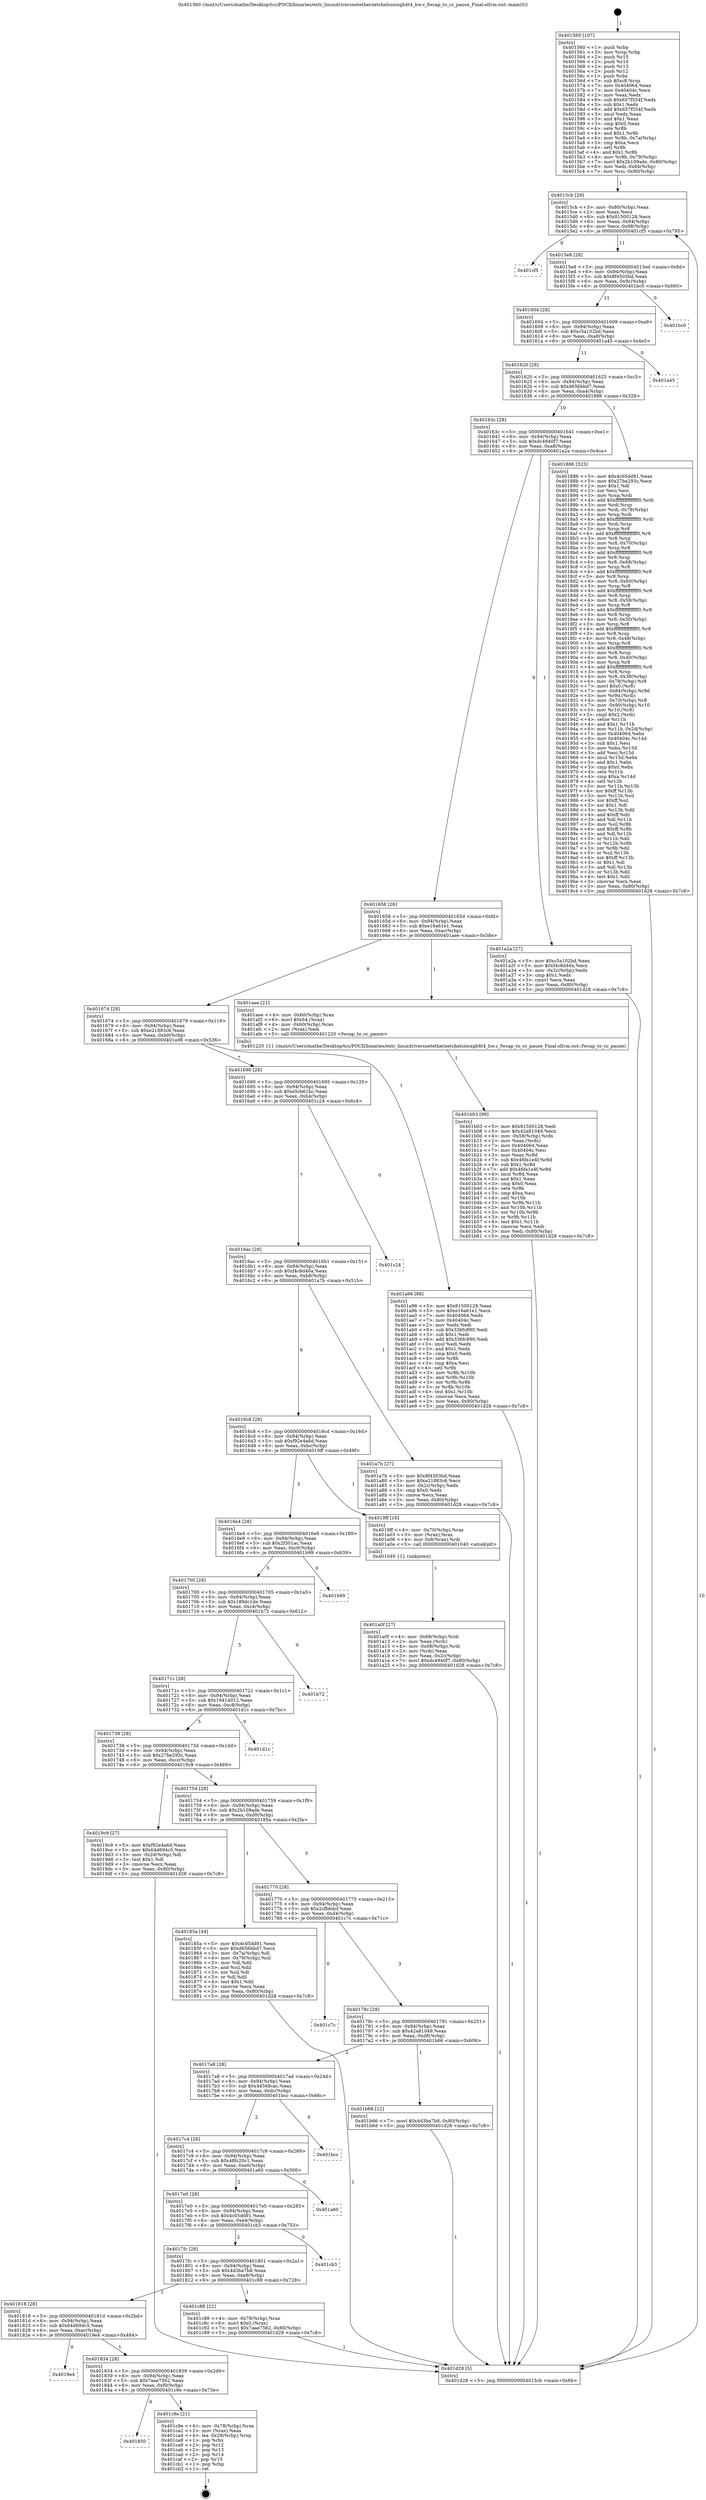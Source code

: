 digraph "0x401560" {
  label = "0x401560 (/mnt/c/Users/mathe/Desktop/tcc/POCII/binaries/extr_linuxdriversnetethernetchelsiocxgb4t4_hw.c_fwcap_to_cc_pause_Final-ollvm.out::main(0))"
  labelloc = "t"
  node[shape=record]

  Entry [label="",width=0.3,height=0.3,shape=circle,fillcolor=black,style=filled]
  "0x4015cb" [label="{
     0x4015cb [29]\l
     | [instrs]\l
     &nbsp;&nbsp;0x4015cb \<+3\>: mov -0x80(%rbp),%eax\l
     &nbsp;&nbsp;0x4015ce \<+2\>: mov %eax,%ecx\l
     &nbsp;&nbsp;0x4015d0 \<+6\>: sub $0x81500128,%ecx\l
     &nbsp;&nbsp;0x4015d6 \<+6\>: mov %eax,-0x94(%rbp)\l
     &nbsp;&nbsp;0x4015dc \<+6\>: mov %ecx,-0x98(%rbp)\l
     &nbsp;&nbsp;0x4015e2 \<+6\>: je 0000000000401cf5 \<main+0x795\>\l
  }"]
  "0x401cf5" [label="{
     0x401cf5\l
  }", style=dashed]
  "0x4015e8" [label="{
     0x4015e8 [28]\l
     | [instrs]\l
     &nbsp;&nbsp;0x4015e8 \<+5\>: jmp 00000000004015ed \<main+0x8d\>\l
     &nbsp;&nbsp;0x4015ed \<+6\>: mov -0x94(%rbp),%eax\l
     &nbsp;&nbsp;0x4015f3 \<+5\>: sub $0x8f4503bd,%eax\l
     &nbsp;&nbsp;0x4015f8 \<+6\>: mov %eax,-0x9c(%rbp)\l
     &nbsp;&nbsp;0x4015fe \<+6\>: je 0000000000401bc0 \<main+0x660\>\l
  }"]
  Exit [label="",width=0.3,height=0.3,shape=circle,fillcolor=black,style=filled,peripheries=2]
  "0x401bc0" [label="{
     0x401bc0\l
  }", style=dashed]
  "0x401604" [label="{
     0x401604 [28]\l
     | [instrs]\l
     &nbsp;&nbsp;0x401604 \<+5\>: jmp 0000000000401609 \<main+0xa9\>\l
     &nbsp;&nbsp;0x401609 \<+6\>: mov -0x94(%rbp),%eax\l
     &nbsp;&nbsp;0x40160f \<+5\>: sub $0xc5a102bd,%eax\l
     &nbsp;&nbsp;0x401614 \<+6\>: mov %eax,-0xa0(%rbp)\l
     &nbsp;&nbsp;0x40161a \<+6\>: je 0000000000401a45 \<main+0x4e5\>\l
  }"]
  "0x401850" [label="{
     0x401850\l
  }", style=dashed]
  "0x401a45" [label="{
     0x401a45\l
  }", style=dashed]
  "0x401620" [label="{
     0x401620 [28]\l
     | [instrs]\l
     &nbsp;&nbsp;0x401620 \<+5\>: jmp 0000000000401625 \<main+0xc5\>\l
     &nbsp;&nbsp;0x401625 \<+6\>: mov -0x94(%rbp),%eax\l
     &nbsp;&nbsp;0x40162b \<+5\>: sub $0xd656bbd7,%eax\l
     &nbsp;&nbsp;0x401630 \<+6\>: mov %eax,-0xa4(%rbp)\l
     &nbsp;&nbsp;0x401636 \<+6\>: je 0000000000401886 \<main+0x326\>\l
  }"]
  "0x401c9e" [label="{
     0x401c9e [21]\l
     | [instrs]\l
     &nbsp;&nbsp;0x401c9e \<+4\>: mov -0x78(%rbp),%rax\l
     &nbsp;&nbsp;0x401ca2 \<+2\>: mov (%rax),%eax\l
     &nbsp;&nbsp;0x401ca4 \<+4\>: lea -0x28(%rbp),%rsp\l
     &nbsp;&nbsp;0x401ca8 \<+1\>: pop %rbx\l
     &nbsp;&nbsp;0x401ca9 \<+2\>: pop %r12\l
     &nbsp;&nbsp;0x401cab \<+2\>: pop %r13\l
     &nbsp;&nbsp;0x401cad \<+2\>: pop %r14\l
     &nbsp;&nbsp;0x401caf \<+2\>: pop %r15\l
     &nbsp;&nbsp;0x401cb1 \<+1\>: pop %rbp\l
     &nbsp;&nbsp;0x401cb2 \<+1\>: ret\l
  }"]
  "0x401886" [label="{
     0x401886 [323]\l
     | [instrs]\l
     &nbsp;&nbsp;0x401886 \<+5\>: mov $0x4c05dd91,%eax\l
     &nbsp;&nbsp;0x40188b \<+5\>: mov $0x27be293c,%ecx\l
     &nbsp;&nbsp;0x401890 \<+2\>: mov $0x1,%dl\l
     &nbsp;&nbsp;0x401892 \<+2\>: xor %esi,%esi\l
     &nbsp;&nbsp;0x401894 \<+3\>: mov %rsp,%rdi\l
     &nbsp;&nbsp;0x401897 \<+4\>: add $0xfffffffffffffff0,%rdi\l
     &nbsp;&nbsp;0x40189b \<+3\>: mov %rdi,%rsp\l
     &nbsp;&nbsp;0x40189e \<+4\>: mov %rdi,-0x78(%rbp)\l
     &nbsp;&nbsp;0x4018a2 \<+3\>: mov %rsp,%rdi\l
     &nbsp;&nbsp;0x4018a5 \<+4\>: add $0xfffffffffffffff0,%rdi\l
     &nbsp;&nbsp;0x4018a9 \<+3\>: mov %rdi,%rsp\l
     &nbsp;&nbsp;0x4018ac \<+3\>: mov %rsp,%r8\l
     &nbsp;&nbsp;0x4018af \<+4\>: add $0xfffffffffffffff0,%r8\l
     &nbsp;&nbsp;0x4018b3 \<+3\>: mov %r8,%rsp\l
     &nbsp;&nbsp;0x4018b6 \<+4\>: mov %r8,-0x70(%rbp)\l
     &nbsp;&nbsp;0x4018ba \<+3\>: mov %rsp,%r8\l
     &nbsp;&nbsp;0x4018bd \<+4\>: add $0xfffffffffffffff0,%r8\l
     &nbsp;&nbsp;0x4018c1 \<+3\>: mov %r8,%rsp\l
     &nbsp;&nbsp;0x4018c4 \<+4\>: mov %r8,-0x68(%rbp)\l
     &nbsp;&nbsp;0x4018c8 \<+3\>: mov %rsp,%r8\l
     &nbsp;&nbsp;0x4018cb \<+4\>: add $0xfffffffffffffff0,%r8\l
     &nbsp;&nbsp;0x4018cf \<+3\>: mov %r8,%rsp\l
     &nbsp;&nbsp;0x4018d2 \<+4\>: mov %r8,-0x60(%rbp)\l
     &nbsp;&nbsp;0x4018d6 \<+3\>: mov %rsp,%r8\l
     &nbsp;&nbsp;0x4018d9 \<+4\>: add $0xfffffffffffffff0,%r8\l
     &nbsp;&nbsp;0x4018dd \<+3\>: mov %r8,%rsp\l
     &nbsp;&nbsp;0x4018e0 \<+4\>: mov %r8,-0x58(%rbp)\l
     &nbsp;&nbsp;0x4018e4 \<+3\>: mov %rsp,%r8\l
     &nbsp;&nbsp;0x4018e7 \<+4\>: add $0xfffffffffffffff0,%r8\l
     &nbsp;&nbsp;0x4018eb \<+3\>: mov %r8,%rsp\l
     &nbsp;&nbsp;0x4018ee \<+4\>: mov %r8,-0x50(%rbp)\l
     &nbsp;&nbsp;0x4018f2 \<+3\>: mov %rsp,%r8\l
     &nbsp;&nbsp;0x4018f5 \<+4\>: add $0xfffffffffffffff0,%r8\l
     &nbsp;&nbsp;0x4018f9 \<+3\>: mov %r8,%rsp\l
     &nbsp;&nbsp;0x4018fc \<+4\>: mov %r8,-0x48(%rbp)\l
     &nbsp;&nbsp;0x401900 \<+3\>: mov %rsp,%r8\l
     &nbsp;&nbsp;0x401903 \<+4\>: add $0xfffffffffffffff0,%r8\l
     &nbsp;&nbsp;0x401907 \<+3\>: mov %r8,%rsp\l
     &nbsp;&nbsp;0x40190a \<+4\>: mov %r8,-0x40(%rbp)\l
     &nbsp;&nbsp;0x40190e \<+3\>: mov %rsp,%r8\l
     &nbsp;&nbsp;0x401911 \<+4\>: add $0xfffffffffffffff0,%r8\l
     &nbsp;&nbsp;0x401915 \<+3\>: mov %r8,%rsp\l
     &nbsp;&nbsp;0x401918 \<+4\>: mov %r8,-0x38(%rbp)\l
     &nbsp;&nbsp;0x40191c \<+4\>: mov -0x78(%rbp),%r8\l
     &nbsp;&nbsp;0x401920 \<+7\>: movl $0x0,(%r8)\l
     &nbsp;&nbsp;0x401927 \<+7\>: mov -0x84(%rbp),%r9d\l
     &nbsp;&nbsp;0x40192e \<+3\>: mov %r9d,(%rdi)\l
     &nbsp;&nbsp;0x401931 \<+4\>: mov -0x70(%rbp),%r8\l
     &nbsp;&nbsp;0x401935 \<+7\>: mov -0x90(%rbp),%r10\l
     &nbsp;&nbsp;0x40193c \<+3\>: mov %r10,(%r8)\l
     &nbsp;&nbsp;0x40193f \<+3\>: cmpl $0x2,(%rdi)\l
     &nbsp;&nbsp;0x401942 \<+4\>: setne %r11b\l
     &nbsp;&nbsp;0x401946 \<+4\>: and $0x1,%r11b\l
     &nbsp;&nbsp;0x40194a \<+4\>: mov %r11b,-0x2d(%rbp)\l
     &nbsp;&nbsp;0x40194e \<+7\>: mov 0x404064,%ebx\l
     &nbsp;&nbsp;0x401955 \<+8\>: mov 0x40404c,%r14d\l
     &nbsp;&nbsp;0x40195d \<+3\>: sub $0x1,%esi\l
     &nbsp;&nbsp;0x401960 \<+3\>: mov %ebx,%r15d\l
     &nbsp;&nbsp;0x401963 \<+3\>: add %esi,%r15d\l
     &nbsp;&nbsp;0x401966 \<+4\>: imul %r15d,%ebx\l
     &nbsp;&nbsp;0x40196a \<+3\>: and $0x1,%ebx\l
     &nbsp;&nbsp;0x40196d \<+3\>: cmp $0x0,%ebx\l
     &nbsp;&nbsp;0x401970 \<+4\>: sete %r11b\l
     &nbsp;&nbsp;0x401974 \<+4\>: cmp $0xa,%r14d\l
     &nbsp;&nbsp;0x401978 \<+4\>: setl %r12b\l
     &nbsp;&nbsp;0x40197c \<+3\>: mov %r11b,%r13b\l
     &nbsp;&nbsp;0x40197f \<+4\>: xor $0xff,%r13b\l
     &nbsp;&nbsp;0x401983 \<+3\>: mov %r12b,%sil\l
     &nbsp;&nbsp;0x401986 \<+4\>: xor $0xff,%sil\l
     &nbsp;&nbsp;0x40198a \<+3\>: xor $0x1,%dl\l
     &nbsp;&nbsp;0x40198d \<+3\>: mov %r13b,%dil\l
     &nbsp;&nbsp;0x401990 \<+4\>: and $0xff,%dil\l
     &nbsp;&nbsp;0x401994 \<+3\>: and %dl,%r11b\l
     &nbsp;&nbsp;0x401997 \<+3\>: mov %sil,%r8b\l
     &nbsp;&nbsp;0x40199a \<+4\>: and $0xff,%r8b\l
     &nbsp;&nbsp;0x40199e \<+3\>: and %dl,%r12b\l
     &nbsp;&nbsp;0x4019a1 \<+3\>: or %r11b,%dil\l
     &nbsp;&nbsp;0x4019a4 \<+3\>: or %r12b,%r8b\l
     &nbsp;&nbsp;0x4019a7 \<+3\>: xor %r8b,%dil\l
     &nbsp;&nbsp;0x4019aa \<+3\>: or %sil,%r13b\l
     &nbsp;&nbsp;0x4019ad \<+4\>: xor $0xff,%r13b\l
     &nbsp;&nbsp;0x4019b1 \<+3\>: or $0x1,%dl\l
     &nbsp;&nbsp;0x4019b4 \<+3\>: and %dl,%r13b\l
     &nbsp;&nbsp;0x4019b7 \<+3\>: or %r13b,%dil\l
     &nbsp;&nbsp;0x4019ba \<+4\>: test $0x1,%dil\l
     &nbsp;&nbsp;0x4019be \<+3\>: cmovne %ecx,%eax\l
     &nbsp;&nbsp;0x4019c1 \<+3\>: mov %eax,-0x80(%rbp)\l
     &nbsp;&nbsp;0x4019c4 \<+5\>: jmp 0000000000401d28 \<main+0x7c8\>\l
  }"]
  "0x40163c" [label="{
     0x40163c [28]\l
     | [instrs]\l
     &nbsp;&nbsp;0x40163c \<+5\>: jmp 0000000000401641 \<main+0xe1\>\l
     &nbsp;&nbsp;0x401641 \<+6\>: mov -0x94(%rbp),%eax\l
     &nbsp;&nbsp;0x401647 \<+5\>: sub $0xdc4940f7,%eax\l
     &nbsp;&nbsp;0x40164c \<+6\>: mov %eax,-0xa8(%rbp)\l
     &nbsp;&nbsp;0x401652 \<+6\>: je 0000000000401a2a \<main+0x4ca\>\l
  }"]
  "0x401834" [label="{
     0x401834 [28]\l
     | [instrs]\l
     &nbsp;&nbsp;0x401834 \<+5\>: jmp 0000000000401839 \<main+0x2d9\>\l
     &nbsp;&nbsp;0x401839 \<+6\>: mov -0x94(%rbp),%eax\l
     &nbsp;&nbsp;0x40183f \<+5\>: sub $0x7aae7562,%eax\l
     &nbsp;&nbsp;0x401844 \<+6\>: mov %eax,-0xf0(%rbp)\l
     &nbsp;&nbsp;0x40184a \<+6\>: je 0000000000401c9e \<main+0x73e\>\l
  }"]
  "0x401a2a" [label="{
     0x401a2a [27]\l
     | [instrs]\l
     &nbsp;&nbsp;0x401a2a \<+5\>: mov $0xc5a102bd,%eax\l
     &nbsp;&nbsp;0x401a2f \<+5\>: mov $0xf4c8d46a,%ecx\l
     &nbsp;&nbsp;0x401a34 \<+3\>: mov -0x2c(%rbp),%edx\l
     &nbsp;&nbsp;0x401a37 \<+3\>: cmp $0x1,%edx\l
     &nbsp;&nbsp;0x401a3a \<+3\>: cmovl %ecx,%eax\l
     &nbsp;&nbsp;0x401a3d \<+3\>: mov %eax,-0x80(%rbp)\l
     &nbsp;&nbsp;0x401a40 \<+5\>: jmp 0000000000401d28 \<main+0x7c8\>\l
  }"]
  "0x401658" [label="{
     0x401658 [28]\l
     | [instrs]\l
     &nbsp;&nbsp;0x401658 \<+5\>: jmp 000000000040165d \<main+0xfd\>\l
     &nbsp;&nbsp;0x40165d \<+6\>: mov -0x94(%rbp),%eax\l
     &nbsp;&nbsp;0x401663 \<+5\>: sub $0xe16a61e1,%eax\l
     &nbsp;&nbsp;0x401668 \<+6\>: mov %eax,-0xac(%rbp)\l
     &nbsp;&nbsp;0x40166e \<+6\>: je 0000000000401aee \<main+0x58e\>\l
  }"]
  "0x4019e4" [label="{
     0x4019e4\l
  }", style=dashed]
  "0x401aee" [label="{
     0x401aee [21]\l
     | [instrs]\l
     &nbsp;&nbsp;0x401aee \<+4\>: mov -0x60(%rbp),%rax\l
     &nbsp;&nbsp;0x401af2 \<+6\>: movl $0x64,(%rax)\l
     &nbsp;&nbsp;0x401af8 \<+4\>: mov -0x60(%rbp),%rax\l
     &nbsp;&nbsp;0x401afc \<+2\>: mov (%rax),%edi\l
     &nbsp;&nbsp;0x401afe \<+5\>: call 0000000000401220 \<fwcap_to_cc_pause\>\l
     | [calls]\l
     &nbsp;&nbsp;0x401220 \{1\} (/mnt/c/Users/mathe/Desktop/tcc/POCII/binaries/extr_linuxdriversnetethernetchelsiocxgb4t4_hw.c_fwcap_to_cc_pause_Final-ollvm.out::fwcap_to_cc_pause)\l
  }"]
  "0x401674" [label="{
     0x401674 [28]\l
     | [instrs]\l
     &nbsp;&nbsp;0x401674 \<+5\>: jmp 0000000000401679 \<main+0x119\>\l
     &nbsp;&nbsp;0x401679 \<+6\>: mov -0x94(%rbp),%eax\l
     &nbsp;&nbsp;0x40167f \<+5\>: sub $0xe21883c6,%eax\l
     &nbsp;&nbsp;0x401684 \<+6\>: mov %eax,-0xb0(%rbp)\l
     &nbsp;&nbsp;0x40168a \<+6\>: je 0000000000401a96 \<main+0x536\>\l
  }"]
  "0x401818" [label="{
     0x401818 [28]\l
     | [instrs]\l
     &nbsp;&nbsp;0x401818 \<+5\>: jmp 000000000040181d \<main+0x2bd\>\l
     &nbsp;&nbsp;0x40181d \<+6\>: mov -0x94(%rbp),%eax\l
     &nbsp;&nbsp;0x401823 \<+5\>: sub $0x64d694c5,%eax\l
     &nbsp;&nbsp;0x401828 \<+6\>: mov %eax,-0xec(%rbp)\l
     &nbsp;&nbsp;0x40182e \<+6\>: je 00000000004019e4 \<main+0x484\>\l
  }"]
  "0x401a96" [label="{
     0x401a96 [88]\l
     | [instrs]\l
     &nbsp;&nbsp;0x401a96 \<+5\>: mov $0x81500128,%eax\l
     &nbsp;&nbsp;0x401a9b \<+5\>: mov $0xe16a61e1,%ecx\l
     &nbsp;&nbsp;0x401aa0 \<+7\>: mov 0x404064,%edx\l
     &nbsp;&nbsp;0x401aa7 \<+7\>: mov 0x40404c,%esi\l
     &nbsp;&nbsp;0x401aae \<+2\>: mov %edx,%edi\l
     &nbsp;&nbsp;0x401ab0 \<+6\>: sub $0x336fc890,%edi\l
     &nbsp;&nbsp;0x401ab6 \<+3\>: sub $0x1,%edi\l
     &nbsp;&nbsp;0x401ab9 \<+6\>: add $0x336fc890,%edi\l
     &nbsp;&nbsp;0x401abf \<+3\>: imul %edi,%edx\l
     &nbsp;&nbsp;0x401ac2 \<+3\>: and $0x1,%edx\l
     &nbsp;&nbsp;0x401ac5 \<+3\>: cmp $0x0,%edx\l
     &nbsp;&nbsp;0x401ac8 \<+4\>: sete %r8b\l
     &nbsp;&nbsp;0x401acc \<+3\>: cmp $0xa,%esi\l
     &nbsp;&nbsp;0x401acf \<+4\>: setl %r9b\l
     &nbsp;&nbsp;0x401ad3 \<+3\>: mov %r8b,%r10b\l
     &nbsp;&nbsp;0x401ad6 \<+3\>: and %r9b,%r10b\l
     &nbsp;&nbsp;0x401ad9 \<+3\>: xor %r9b,%r8b\l
     &nbsp;&nbsp;0x401adc \<+3\>: or %r8b,%r10b\l
     &nbsp;&nbsp;0x401adf \<+4\>: test $0x1,%r10b\l
     &nbsp;&nbsp;0x401ae3 \<+3\>: cmovne %ecx,%eax\l
     &nbsp;&nbsp;0x401ae6 \<+3\>: mov %eax,-0x80(%rbp)\l
     &nbsp;&nbsp;0x401ae9 \<+5\>: jmp 0000000000401d28 \<main+0x7c8\>\l
  }"]
  "0x401690" [label="{
     0x401690 [28]\l
     | [instrs]\l
     &nbsp;&nbsp;0x401690 \<+5\>: jmp 0000000000401695 \<main+0x135\>\l
     &nbsp;&nbsp;0x401695 \<+6\>: mov -0x94(%rbp),%eax\l
     &nbsp;&nbsp;0x40169b \<+5\>: sub $0xe5cb61bc,%eax\l
     &nbsp;&nbsp;0x4016a0 \<+6\>: mov %eax,-0xb4(%rbp)\l
     &nbsp;&nbsp;0x4016a6 \<+6\>: je 0000000000401c24 \<main+0x6c4\>\l
  }"]
  "0x401c88" [label="{
     0x401c88 [22]\l
     | [instrs]\l
     &nbsp;&nbsp;0x401c88 \<+4\>: mov -0x78(%rbp),%rax\l
     &nbsp;&nbsp;0x401c8c \<+6\>: movl $0x0,(%rax)\l
     &nbsp;&nbsp;0x401c92 \<+7\>: movl $0x7aae7562,-0x80(%rbp)\l
     &nbsp;&nbsp;0x401c99 \<+5\>: jmp 0000000000401d28 \<main+0x7c8\>\l
  }"]
  "0x401c24" [label="{
     0x401c24\l
  }", style=dashed]
  "0x4016ac" [label="{
     0x4016ac [28]\l
     | [instrs]\l
     &nbsp;&nbsp;0x4016ac \<+5\>: jmp 00000000004016b1 \<main+0x151\>\l
     &nbsp;&nbsp;0x4016b1 \<+6\>: mov -0x94(%rbp),%eax\l
     &nbsp;&nbsp;0x4016b7 \<+5\>: sub $0xf4c8d46a,%eax\l
     &nbsp;&nbsp;0x4016bc \<+6\>: mov %eax,-0xb8(%rbp)\l
     &nbsp;&nbsp;0x4016c2 \<+6\>: je 0000000000401a7b \<main+0x51b\>\l
  }"]
  "0x4017fc" [label="{
     0x4017fc [28]\l
     | [instrs]\l
     &nbsp;&nbsp;0x4017fc \<+5\>: jmp 0000000000401801 \<main+0x2a1\>\l
     &nbsp;&nbsp;0x401801 \<+6\>: mov -0x94(%rbp),%eax\l
     &nbsp;&nbsp;0x401807 \<+5\>: sub $0x4d3ba7b8,%eax\l
     &nbsp;&nbsp;0x40180c \<+6\>: mov %eax,-0xe8(%rbp)\l
     &nbsp;&nbsp;0x401812 \<+6\>: je 0000000000401c88 \<main+0x728\>\l
  }"]
  "0x401a7b" [label="{
     0x401a7b [27]\l
     | [instrs]\l
     &nbsp;&nbsp;0x401a7b \<+5\>: mov $0x8f4503bd,%eax\l
     &nbsp;&nbsp;0x401a80 \<+5\>: mov $0xe21883c6,%ecx\l
     &nbsp;&nbsp;0x401a85 \<+3\>: mov -0x2c(%rbp),%edx\l
     &nbsp;&nbsp;0x401a88 \<+3\>: cmp $0x0,%edx\l
     &nbsp;&nbsp;0x401a8b \<+3\>: cmove %ecx,%eax\l
     &nbsp;&nbsp;0x401a8e \<+3\>: mov %eax,-0x80(%rbp)\l
     &nbsp;&nbsp;0x401a91 \<+5\>: jmp 0000000000401d28 \<main+0x7c8\>\l
  }"]
  "0x4016c8" [label="{
     0x4016c8 [28]\l
     | [instrs]\l
     &nbsp;&nbsp;0x4016c8 \<+5\>: jmp 00000000004016cd \<main+0x16d\>\l
     &nbsp;&nbsp;0x4016cd \<+6\>: mov -0x94(%rbp),%eax\l
     &nbsp;&nbsp;0x4016d3 \<+5\>: sub $0xf92e4a6d,%eax\l
     &nbsp;&nbsp;0x4016d8 \<+6\>: mov %eax,-0xbc(%rbp)\l
     &nbsp;&nbsp;0x4016de \<+6\>: je 00000000004019ff \<main+0x49f\>\l
  }"]
  "0x401cb3" [label="{
     0x401cb3\l
  }", style=dashed]
  "0x4019ff" [label="{
     0x4019ff [16]\l
     | [instrs]\l
     &nbsp;&nbsp;0x4019ff \<+4\>: mov -0x70(%rbp),%rax\l
     &nbsp;&nbsp;0x401a03 \<+3\>: mov (%rax),%rax\l
     &nbsp;&nbsp;0x401a06 \<+4\>: mov 0x8(%rax),%rdi\l
     &nbsp;&nbsp;0x401a0a \<+5\>: call 0000000000401040 \<atoi@plt\>\l
     | [calls]\l
     &nbsp;&nbsp;0x401040 \{1\} (unknown)\l
  }"]
  "0x4016e4" [label="{
     0x4016e4 [28]\l
     | [instrs]\l
     &nbsp;&nbsp;0x4016e4 \<+5\>: jmp 00000000004016e9 \<main+0x189\>\l
     &nbsp;&nbsp;0x4016e9 \<+6\>: mov -0x94(%rbp),%eax\l
     &nbsp;&nbsp;0x4016ef \<+5\>: sub $0x2f301ac,%eax\l
     &nbsp;&nbsp;0x4016f4 \<+6\>: mov %eax,-0xc0(%rbp)\l
     &nbsp;&nbsp;0x4016fa \<+6\>: je 0000000000401b99 \<main+0x639\>\l
  }"]
  "0x4017e0" [label="{
     0x4017e0 [28]\l
     | [instrs]\l
     &nbsp;&nbsp;0x4017e0 \<+5\>: jmp 00000000004017e5 \<main+0x285\>\l
     &nbsp;&nbsp;0x4017e5 \<+6\>: mov -0x94(%rbp),%eax\l
     &nbsp;&nbsp;0x4017eb \<+5\>: sub $0x4c05dd91,%eax\l
     &nbsp;&nbsp;0x4017f0 \<+6\>: mov %eax,-0xe4(%rbp)\l
     &nbsp;&nbsp;0x4017f6 \<+6\>: je 0000000000401cb3 \<main+0x753\>\l
  }"]
  "0x401b99" [label="{
     0x401b99\l
  }", style=dashed]
  "0x401700" [label="{
     0x401700 [28]\l
     | [instrs]\l
     &nbsp;&nbsp;0x401700 \<+5\>: jmp 0000000000401705 \<main+0x1a5\>\l
     &nbsp;&nbsp;0x401705 \<+6\>: mov -0x94(%rbp),%eax\l
     &nbsp;&nbsp;0x40170b \<+5\>: sub $0x189dc1de,%eax\l
     &nbsp;&nbsp;0x401710 \<+6\>: mov %eax,-0xc4(%rbp)\l
     &nbsp;&nbsp;0x401716 \<+6\>: je 0000000000401b72 \<main+0x612\>\l
  }"]
  "0x401a60" [label="{
     0x401a60\l
  }", style=dashed]
  "0x401b72" [label="{
     0x401b72\l
  }", style=dashed]
  "0x40171c" [label="{
     0x40171c [28]\l
     | [instrs]\l
     &nbsp;&nbsp;0x40171c \<+5\>: jmp 0000000000401721 \<main+0x1c1\>\l
     &nbsp;&nbsp;0x401721 \<+6\>: mov -0x94(%rbp),%eax\l
     &nbsp;&nbsp;0x401727 \<+5\>: sub $0x19414012,%eax\l
     &nbsp;&nbsp;0x40172c \<+6\>: mov %eax,-0xc8(%rbp)\l
     &nbsp;&nbsp;0x401732 \<+6\>: je 0000000000401d1c \<main+0x7bc\>\l
  }"]
  "0x4017c4" [label="{
     0x4017c4 [28]\l
     | [instrs]\l
     &nbsp;&nbsp;0x4017c4 \<+5\>: jmp 00000000004017c9 \<main+0x269\>\l
     &nbsp;&nbsp;0x4017c9 \<+6\>: mov -0x94(%rbp),%eax\l
     &nbsp;&nbsp;0x4017cf \<+5\>: sub $0x48fc20c1,%eax\l
     &nbsp;&nbsp;0x4017d4 \<+6\>: mov %eax,-0xe0(%rbp)\l
     &nbsp;&nbsp;0x4017da \<+6\>: je 0000000000401a60 \<main+0x500\>\l
  }"]
  "0x401d1c" [label="{
     0x401d1c\l
  }", style=dashed]
  "0x401738" [label="{
     0x401738 [28]\l
     | [instrs]\l
     &nbsp;&nbsp;0x401738 \<+5\>: jmp 000000000040173d \<main+0x1dd\>\l
     &nbsp;&nbsp;0x40173d \<+6\>: mov -0x94(%rbp),%eax\l
     &nbsp;&nbsp;0x401743 \<+5\>: sub $0x27be293c,%eax\l
     &nbsp;&nbsp;0x401748 \<+6\>: mov %eax,-0xcc(%rbp)\l
     &nbsp;&nbsp;0x40174e \<+6\>: je 00000000004019c9 \<main+0x469\>\l
  }"]
  "0x401bcc" [label="{
     0x401bcc\l
  }", style=dashed]
  "0x4019c9" [label="{
     0x4019c9 [27]\l
     | [instrs]\l
     &nbsp;&nbsp;0x4019c9 \<+5\>: mov $0xf92e4a6d,%eax\l
     &nbsp;&nbsp;0x4019ce \<+5\>: mov $0x64d694c5,%ecx\l
     &nbsp;&nbsp;0x4019d3 \<+3\>: mov -0x2d(%rbp),%dl\l
     &nbsp;&nbsp;0x4019d6 \<+3\>: test $0x1,%dl\l
     &nbsp;&nbsp;0x4019d9 \<+3\>: cmovne %ecx,%eax\l
     &nbsp;&nbsp;0x4019dc \<+3\>: mov %eax,-0x80(%rbp)\l
     &nbsp;&nbsp;0x4019df \<+5\>: jmp 0000000000401d28 \<main+0x7c8\>\l
  }"]
  "0x401754" [label="{
     0x401754 [28]\l
     | [instrs]\l
     &nbsp;&nbsp;0x401754 \<+5\>: jmp 0000000000401759 \<main+0x1f9\>\l
     &nbsp;&nbsp;0x401759 \<+6\>: mov -0x94(%rbp),%eax\l
     &nbsp;&nbsp;0x40175f \<+5\>: sub $0x2b109ade,%eax\l
     &nbsp;&nbsp;0x401764 \<+6\>: mov %eax,-0xd0(%rbp)\l
     &nbsp;&nbsp;0x40176a \<+6\>: je 000000000040185a \<main+0x2fa\>\l
  }"]
  "0x4017a8" [label="{
     0x4017a8 [28]\l
     | [instrs]\l
     &nbsp;&nbsp;0x4017a8 \<+5\>: jmp 00000000004017ad \<main+0x24d\>\l
     &nbsp;&nbsp;0x4017ad \<+6\>: mov -0x94(%rbp),%eax\l
     &nbsp;&nbsp;0x4017b3 \<+5\>: sub $0x44568cac,%eax\l
     &nbsp;&nbsp;0x4017b8 \<+6\>: mov %eax,-0xdc(%rbp)\l
     &nbsp;&nbsp;0x4017be \<+6\>: je 0000000000401bcc \<main+0x66c\>\l
  }"]
  "0x40185a" [label="{
     0x40185a [44]\l
     | [instrs]\l
     &nbsp;&nbsp;0x40185a \<+5\>: mov $0x4c05dd91,%eax\l
     &nbsp;&nbsp;0x40185f \<+5\>: mov $0xd656bbd7,%ecx\l
     &nbsp;&nbsp;0x401864 \<+3\>: mov -0x7a(%rbp),%dl\l
     &nbsp;&nbsp;0x401867 \<+4\>: mov -0x79(%rbp),%sil\l
     &nbsp;&nbsp;0x40186b \<+3\>: mov %dl,%dil\l
     &nbsp;&nbsp;0x40186e \<+3\>: and %sil,%dil\l
     &nbsp;&nbsp;0x401871 \<+3\>: xor %sil,%dl\l
     &nbsp;&nbsp;0x401874 \<+3\>: or %dl,%dil\l
     &nbsp;&nbsp;0x401877 \<+4\>: test $0x1,%dil\l
     &nbsp;&nbsp;0x40187b \<+3\>: cmovne %ecx,%eax\l
     &nbsp;&nbsp;0x40187e \<+3\>: mov %eax,-0x80(%rbp)\l
     &nbsp;&nbsp;0x401881 \<+5\>: jmp 0000000000401d28 \<main+0x7c8\>\l
  }"]
  "0x401770" [label="{
     0x401770 [28]\l
     | [instrs]\l
     &nbsp;&nbsp;0x401770 \<+5\>: jmp 0000000000401775 \<main+0x215\>\l
     &nbsp;&nbsp;0x401775 \<+6\>: mov -0x94(%rbp),%eax\l
     &nbsp;&nbsp;0x40177b \<+5\>: sub $0x2cfb6dcf,%eax\l
     &nbsp;&nbsp;0x401780 \<+6\>: mov %eax,-0xd4(%rbp)\l
     &nbsp;&nbsp;0x401786 \<+6\>: je 0000000000401c7c \<main+0x71c\>\l
  }"]
  "0x401d28" [label="{
     0x401d28 [5]\l
     | [instrs]\l
     &nbsp;&nbsp;0x401d28 \<+5\>: jmp 00000000004015cb \<main+0x6b\>\l
  }"]
  "0x401560" [label="{
     0x401560 [107]\l
     | [instrs]\l
     &nbsp;&nbsp;0x401560 \<+1\>: push %rbp\l
     &nbsp;&nbsp;0x401561 \<+3\>: mov %rsp,%rbp\l
     &nbsp;&nbsp;0x401564 \<+2\>: push %r15\l
     &nbsp;&nbsp;0x401566 \<+2\>: push %r14\l
     &nbsp;&nbsp;0x401568 \<+2\>: push %r13\l
     &nbsp;&nbsp;0x40156a \<+2\>: push %r12\l
     &nbsp;&nbsp;0x40156c \<+1\>: push %rbx\l
     &nbsp;&nbsp;0x40156d \<+7\>: sub $0xc8,%rsp\l
     &nbsp;&nbsp;0x401574 \<+7\>: mov 0x404064,%eax\l
     &nbsp;&nbsp;0x40157b \<+7\>: mov 0x40404c,%ecx\l
     &nbsp;&nbsp;0x401582 \<+2\>: mov %eax,%edx\l
     &nbsp;&nbsp;0x401584 \<+6\>: sub $0x657f554f,%edx\l
     &nbsp;&nbsp;0x40158a \<+3\>: sub $0x1,%edx\l
     &nbsp;&nbsp;0x40158d \<+6\>: add $0x657f554f,%edx\l
     &nbsp;&nbsp;0x401593 \<+3\>: imul %edx,%eax\l
     &nbsp;&nbsp;0x401596 \<+3\>: and $0x1,%eax\l
     &nbsp;&nbsp;0x401599 \<+3\>: cmp $0x0,%eax\l
     &nbsp;&nbsp;0x40159c \<+4\>: sete %r8b\l
     &nbsp;&nbsp;0x4015a0 \<+4\>: and $0x1,%r8b\l
     &nbsp;&nbsp;0x4015a4 \<+4\>: mov %r8b,-0x7a(%rbp)\l
     &nbsp;&nbsp;0x4015a8 \<+3\>: cmp $0xa,%ecx\l
     &nbsp;&nbsp;0x4015ab \<+4\>: setl %r8b\l
     &nbsp;&nbsp;0x4015af \<+4\>: and $0x1,%r8b\l
     &nbsp;&nbsp;0x4015b3 \<+4\>: mov %r8b,-0x79(%rbp)\l
     &nbsp;&nbsp;0x4015b7 \<+7\>: movl $0x2b109ade,-0x80(%rbp)\l
     &nbsp;&nbsp;0x4015be \<+6\>: mov %edi,-0x84(%rbp)\l
     &nbsp;&nbsp;0x4015c4 \<+7\>: mov %rsi,-0x90(%rbp)\l
  }"]
  "0x401b66" [label="{
     0x401b66 [12]\l
     | [instrs]\l
     &nbsp;&nbsp;0x401b66 \<+7\>: movl $0x4d3ba7b8,-0x80(%rbp)\l
     &nbsp;&nbsp;0x401b6d \<+5\>: jmp 0000000000401d28 \<main+0x7c8\>\l
  }"]
  "0x401a0f" [label="{
     0x401a0f [27]\l
     | [instrs]\l
     &nbsp;&nbsp;0x401a0f \<+4\>: mov -0x68(%rbp),%rdi\l
     &nbsp;&nbsp;0x401a13 \<+2\>: mov %eax,(%rdi)\l
     &nbsp;&nbsp;0x401a15 \<+4\>: mov -0x68(%rbp),%rdi\l
     &nbsp;&nbsp;0x401a19 \<+2\>: mov (%rdi),%eax\l
     &nbsp;&nbsp;0x401a1b \<+3\>: mov %eax,-0x2c(%rbp)\l
     &nbsp;&nbsp;0x401a1e \<+7\>: movl $0xdc4940f7,-0x80(%rbp)\l
     &nbsp;&nbsp;0x401a25 \<+5\>: jmp 0000000000401d28 \<main+0x7c8\>\l
  }"]
  "0x401b03" [label="{
     0x401b03 [99]\l
     | [instrs]\l
     &nbsp;&nbsp;0x401b03 \<+5\>: mov $0x81500128,%edi\l
     &nbsp;&nbsp;0x401b08 \<+5\>: mov $0x42a81049,%ecx\l
     &nbsp;&nbsp;0x401b0d \<+4\>: mov -0x58(%rbp),%rdx\l
     &nbsp;&nbsp;0x401b11 \<+2\>: mov %eax,(%rdx)\l
     &nbsp;&nbsp;0x401b13 \<+7\>: mov 0x404064,%eax\l
     &nbsp;&nbsp;0x401b1a \<+7\>: mov 0x40404c,%esi\l
     &nbsp;&nbsp;0x401b21 \<+3\>: mov %eax,%r8d\l
     &nbsp;&nbsp;0x401b24 \<+7\>: sub $0x46fa1e4f,%r8d\l
     &nbsp;&nbsp;0x401b2b \<+4\>: sub $0x1,%r8d\l
     &nbsp;&nbsp;0x401b2f \<+7\>: add $0x46fa1e4f,%r8d\l
     &nbsp;&nbsp;0x401b36 \<+4\>: imul %r8d,%eax\l
     &nbsp;&nbsp;0x401b3a \<+3\>: and $0x1,%eax\l
     &nbsp;&nbsp;0x401b3d \<+3\>: cmp $0x0,%eax\l
     &nbsp;&nbsp;0x401b40 \<+4\>: sete %r9b\l
     &nbsp;&nbsp;0x401b44 \<+3\>: cmp $0xa,%esi\l
     &nbsp;&nbsp;0x401b47 \<+4\>: setl %r10b\l
     &nbsp;&nbsp;0x401b4b \<+3\>: mov %r9b,%r11b\l
     &nbsp;&nbsp;0x401b4e \<+3\>: and %r10b,%r11b\l
     &nbsp;&nbsp;0x401b51 \<+3\>: xor %r10b,%r9b\l
     &nbsp;&nbsp;0x401b54 \<+3\>: or %r9b,%r11b\l
     &nbsp;&nbsp;0x401b57 \<+4\>: test $0x1,%r11b\l
     &nbsp;&nbsp;0x401b5b \<+3\>: cmovne %ecx,%edi\l
     &nbsp;&nbsp;0x401b5e \<+3\>: mov %edi,-0x80(%rbp)\l
     &nbsp;&nbsp;0x401b61 \<+5\>: jmp 0000000000401d28 \<main+0x7c8\>\l
  }"]
  "0x40178c" [label="{
     0x40178c [28]\l
     | [instrs]\l
     &nbsp;&nbsp;0x40178c \<+5\>: jmp 0000000000401791 \<main+0x231\>\l
     &nbsp;&nbsp;0x401791 \<+6\>: mov -0x94(%rbp),%eax\l
     &nbsp;&nbsp;0x401797 \<+5\>: sub $0x42a81049,%eax\l
     &nbsp;&nbsp;0x40179c \<+6\>: mov %eax,-0xd8(%rbp)\l
     &nbsp;&nbsp;0x4017a2 \<+6\>: je 0000000000401b66 \<main+0x606\>\l
  }"]
  "0x401c7c" [label="{
     0x401c7c\l
  }", style=dashed]
  Entry -> "0x401560" [label=" 1"]
  "0x4015cb" -> "0x401cf5" [label=" 0"]
  "0x4015cb" -> "0x4015e8" [label=" 11"]
  "0x401c9e" -> Exit [label=" 1"]
  "0x4015e8" -> "0x401bc0" [label=" 0"]
  "0x4015e8" -> "0x401604" [label=" 11"]
  "0x401834" -> "0x401850" [label=" 0"]
  "0x401604" -> "0x401a45" [label=" 0"]
  "0x401604" -> "0x401620" [label=" 11"]
  "0x401834" -> "0x401c9e" [label=" 1"]
  "0x401620" -> "0x401886" [label=" 1"]
  "0x401620" -> "0x40163c" [label=" 10"]
  "0x401818" -> "0x401834" [label=" 1"]
  "0x40163c" -> "0x401a2a" [label=" 1"]
  "0x40163c" -> "0x401658" [label=" 9"]
  "0x401818" -> "0x4019e4" [label=" 0"]
  "0x401658" -> "0x401aee" [label=" 1"]
  "0x401658" -> "0x401674" [label=" 8"]
  "0x401c88" -> "0x401d28" [label=" 1"]
  "0x401674" -> "0x401a96" [label=" 1"]
  "0x401674" -> "0x401690" [label=" 7"]
  "0x4017fc" -> "0x401818" [label=" 1"]
  "0x401690" -> "0x401c24" [label=" 0"]
  "0x401690" -> "0x4016ac" [label=" 7"]
  "0x4017fc" -> "0x401c88" [label=" 1"]
  "0x4016ac" -> "0x401a7b" [label=" 1"]
  "0x4016ac" -> "0x4016c8" [label=" 6"]
  "0x4017e0" -> "0x4017fc" [label=" 2"]
  "0x4016c8" -> "0x4019ff" [label=" 1"]
  "0x4016c8" -> "0x4016e4" [label=" 5"]
  "0x4017e0" -> "0x401cb3" [label=" 0"]
  "0x4016e4" -> "0x401b99" [label=" 0"]
  "0x4016e4" -> "0x401700" [label=" 5"]
  "0x4017c4" -> "0x4017e0" [label=" 2"]
  "0x401700" -> "0x401b72" [label=" 0"]
  "0x401700" -> "0x40171c" [label=" 5"]
  "0x4017c4" -> "0x401a60" [label=" 0"]
  "0x40171c" -> "0x401d1c" [label=" 0"]
  "0x40171c" -> "0x401738" [label=" 5"]
  "0x4017a8" -> "0x4017c4" [label=" 2"]
  "0x401738" -> "0x4019c9" [label=" 1"]
  "0x401738" -> "0x401754" [label=" 4"]
  "0x4017a8" -> "0x401bcc" [label=" 0"]
  "0x401754" -> "0x40185a" [label=" 1"]
  "0x401754" -> "0x401770" [label=" 3"]
  "0x40185a" -> "0x401d28" [label=" 1"]
  "0x401560" -> "0x4015cb" [label=" 1"]
  "0x401d28" -> "0x4015cb" [label=" 10"]
  "0x401b66" -> "0x401d28" [label=" 1"]
  "0x401886" -> "0x401d28" [label=" 1"]
  "0x4019c9" -> "0x401d28" [label=" 1"]
  "0x4019ff" -> "0x401a0f" [label=" 1"]
  "0x401a0f" -> "0x401d28" [label=" 1"]
  "0x401a2a" -> "0x401d28" [label=" 1"]
  "0x401a7b" -> "0x401d28" [label=" 1"]
  "0x401a96" -> "0x401d28" [label=" 1"]
  "0x401aee" -> "0x401b03" [label=" 1"]
  "0x401b03" -> "0x401d28" [label=" 1"]
  "0x40178c" -> "0x4017a8" [label=" 2"]
  "0x401770" -> "0x401c7c" [label=" 0"]
  "0x401770" -> "0x40178c" [label=" 3"]
  "0x40178c" -> "0x401b66" [label=" 1"]
}
